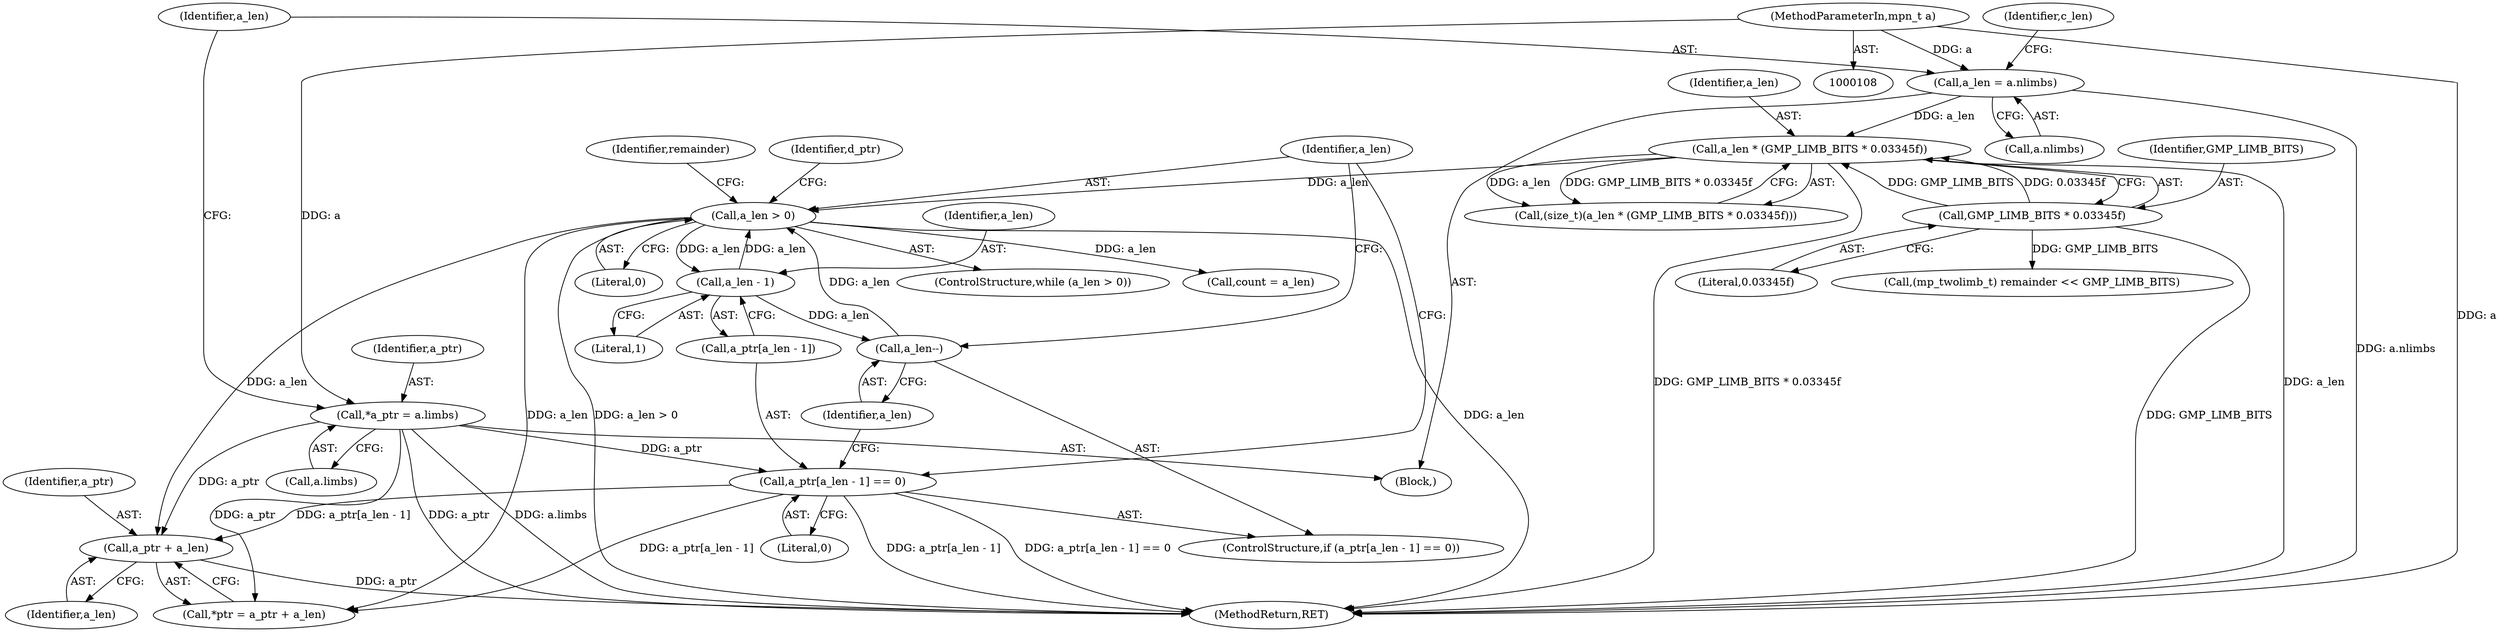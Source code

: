 digraph "0_gnulib_278b4175c9d7dd47c1a3071554aac02add3b3c35@pointer" {
"1000181" [label="(Call,a_ptr + a_len)"];
"1000113" [label="(Call,*a_ptr = a.limbs)"];
"1000109" [label="(MethodParameterIn,mpn_t a)"];
"1000243" [label="(Call,a_ptr[a_len - 1] == 0)"];
"1000170" [label="(Call,a_len > 0)"];
"1000250" [label="(Call,a_len--)"];
"1000246" [label="(Call,a_len - 1)"];
"1000132" [label="(Call,a_len * (GMP_LIMB_BITS * 0.03345f))"];
"1000119" [label="(Call,a_len = a.nlimbs)"];
"1000134" [label="(Call,GMP_LIMB_BITS * 0.03345f)"];
"1000135" [label="(Identifier,GMP_LIMB_BITS)"];
"1000246" [label="(Call,a_len - 1)"];
"1000280" [label="(MethodReturn,RET)"];
"1000182" [label="(Identifier,a_ptr)"];
"1000119" [label="(Call,a_len = a.nlimbs)"];
"1000176" [label="(Identifier,remainder)"];
"1000249" [label="(Literal,0)"];
"1000109" [label="(MethodParameterIn,mpn_t a)"];
"1000169" [label="(ControlStructure,while (a_len > 0))"];
"1000179" [label="(Call,*ptr = a_ptr + a_len)"];
"1000113" [label="(Call,*a_ptr = a.limbs)"];
"1000120" [label="(Identifier,a_len)"];
"1000170" [label="(Call,a_len > 0)"];
"1000171" [label="(Identifier,a_len)"];
"1000181" [label="(Call,a_ptr + a_len)"];
"1000244" [label="(Call,a_ptr[a_len - 1])"];
"1000186" [label="(Call,count = a_len)"];
"1000243" [label="(Call,a_ptr[a_len - 1] == 0)"];
"1000242" [label="(ControlStructure,if (a_ptr[a_len - 1] == 0))"];
"1000250" [label="(Call,a_len--)"];
"1000248" [label="(Literal,1)"];
"1000132" [label="(Call,a_len * (GMP_LIMB_BITS * 0.03345f))"];
"1000115" [label="(Call,a.limbs)"];
"1000199" [label="(Call,(mp_twolimb_t) remainder << GMP_LIMB_BITS)"];
"1000255" [label="(Identifier,d_ptr)"];
"1000121" [label="(Call,a.nlimbs)"];
"1000114" [label="(Identifier,a_ptr)"];
"1000247" [label="(Identifier,a_len)"];
"1000133" [label="(Identifier,a_len)"];
"1000130" [label="(Call,(size_t)(a_len * (GMP_LIMB_BITS * 0.03345f)))"];
"1000136" [label="(Literal,0.03345f)"];
"1000126" [label="(Identifier,c_len)"];
"1000183" [label="(Identifier,a_len)"];
"1000134" [label="(Call,GMP_LIMB_BITS * 0.03345f)"];
"1000251" [label="(Identifier,a_len)"];
"1000111" [label="(Block,)"];
"1000172" [label="(Literal,0)"];
"1000181" -> "1000179"  [label="AST: "];
"1000181" -> "1000183"  [label="CFG: "];
"1000182" -> "1000181"  [label="AST: "];
"1000183" -> "1000181"  [label="AST: "];
"1000179" -> "1000181"  [label="CFG: "];
"1000181" -> "1000280"  [label="DDG: a_ptr"];
"1000113" -> "1000181"  [label="DDG: a_ptr"];
"1000243" -> "1000181"  [label="DDG: a_ptr[a_len - 1]"];
"1000170" -> "1000181"  [label="DDG: a_len"];
"1000113" -> "1000111"  [label="AST: "];
"1000113" -> "1000115"  [label="CFG: "];
"1000114" -> "1000113"  [label="AST: "];
"1000115" -> "1000113"  [label="AST: "];
"1000120" -> "1000113"  [label="CFG: "];
"1000113" -> "1000280"  [label="DDG: a_ptr"];
"1000113" -> "1000280"  [label="DDG: a.limbs"];
"1000109" -> "1000113"  [label="DDG: a"];
"1000113" -> "1000179"  [label="DDG: a_ptr"];
"1000113" -> "1000243"  [label="DDG: a_ptr"];
"1000109" -> "1000108"  [label="AST: "];
"1000109" -> "1000280"  [label="DDG: a"];
"1000109" -> "1000119"  [label="DDG: a"];
"1000243" -> "1000242"  [label="AST: "];
"1000243" -> "1000249"  [label="CFG: "];
"1000244" -> "1000243"  [label="AST: "];
"1000249" -> "1000243"  [label="AST: "];
"1000171" -> "1000243"  [label="CFG: "];
"1000251" -> "1000243"  [label="CFG: "];
"1000243" -> "1000280"  [label="DDG: a_ptr[a_len - 1]"];
"1000243" -> "1000280"  [label="DDG: a_ptr[a_len - 1] == 0"];
"1000243" -> "1000179"  [label="DDG: a_ptr[a_len - 1]"];
"1000170" -> "1000169"  [label="AST: "];
"1000170" -> "1000172"  [label="CFG: "];
"1000171" -> "1000170"  [label="AST: "];
"1000172" -> "1000170"  [label="AST: "];
"1000176" -> "1000170"  [label="CFG: "];
"1000255" -> "1000170"  [label="CFG: "];
"1000170" -> "1000280"  [label="DDG: a_len"];
"1000170" -> "1000280"  [label="DDG: a_len > 0"];
"1000250" -> "1000170"  [label="DDG: a_len"];
"1000132" -> "1000170"  [label="DDG: a_len"];
"1000246" -> "1000170"  [label="DDG: a_len"];
"1000170" -> "1000179"  [label="DDG: a_len"];
"1000170" -> "1000186"  [label="DDG: a_len"];
"1000170" -> "1000246"  [label="DDG: a_len"];
"1000250" -> "1000242"  [label="AST: "];
"1000250" -> "1000251"  [label="CFG: "];
"1000251" -> "1000250"  [label="AST: "];
"1000171" -> "1000250"  [label="CFG: "];
"1000246" -> "1000250"  [label="DDG: a_len"];
"1000246" -> "1000244"  [label="AST: "];
"1000246" -> "1000248"  [label="CFG: "];
"1000247" -> "1000246"  [label="AST: "];
"1000248" -> "1000246"  [label="AST: "];
"1000244" -> "1000246"  [label="CFG: "];
"1000132" -> "1000130"  [label="AST: "];
"1000132" -> "1000134"  [label="CFG: "];
"1000133" -> "1000132"  [label="AST: "];
"1000134" -> "1000132"  [label="AST: "];
"1000130" -> "1000132"  [label="CFG: "];
"1000132" -> "1000280"  [label="DDG: a_len"];
"1000132" -> "1000280"  [label="DDG: GMP_LIMB_BITS * 0.03345f"];
"1000132" -> "1000130"  [label="DDG: a_len"];
"1000132" -> "1000130"  [label="DDG: GMP_LIMB_BITS * 0.03345f"];
"1000119" -> "1000132"  [label="DDG: a_len"];
"1000134" -> "1000132"  [label="DDG: GMP_LIMB_BITS"];
"1000134" -> "1000132"  [label="DDG: 0.03345f"];
"1000119" -> "1000111"  [label="AST: "];
"1000119" -> "1000121"  [label="CFG: "];
"1000120" -> "1000119"  [label="AST: "];
"1000121" -> "1000119"  [label="AST: "];
"1000126" -> "1000119"  [label="CFG: "];
"1000119" -> "1000280"  [label="DDG: a.nlimbs"];
"1000134" -> "1000136"  [label="CFG: "];
"1000135" -> "1000134"  [label="AST: "];
"1000136" -> "1000134"  [label="AST: "];
"1000134" -> "1000280"  [label="DDG: GMP_LIMB_BITS"];
"1000134" -> "1000199"  [label="DDG: GMP_LIMB_BITS"];
}
